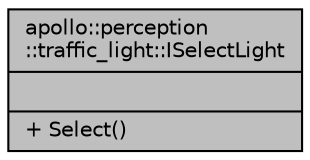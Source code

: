 digraph "apollo::perception::traffic_light::ISelectLight"
{
  edge [fontname="Helvetica",fontsize="10",labelfontname="Helvetica",labelfontsize="10"];
  node [fontname="Helvetica",fontsize="10",shape=record];
  Node1 [label="{apollo::perception\l::traffic_light::ISelectLight\n||+ Select()\l}",height=0.2,width=0.4,color="black", fillcolor="grey75", style="filled" fontcolor="black"];
}
